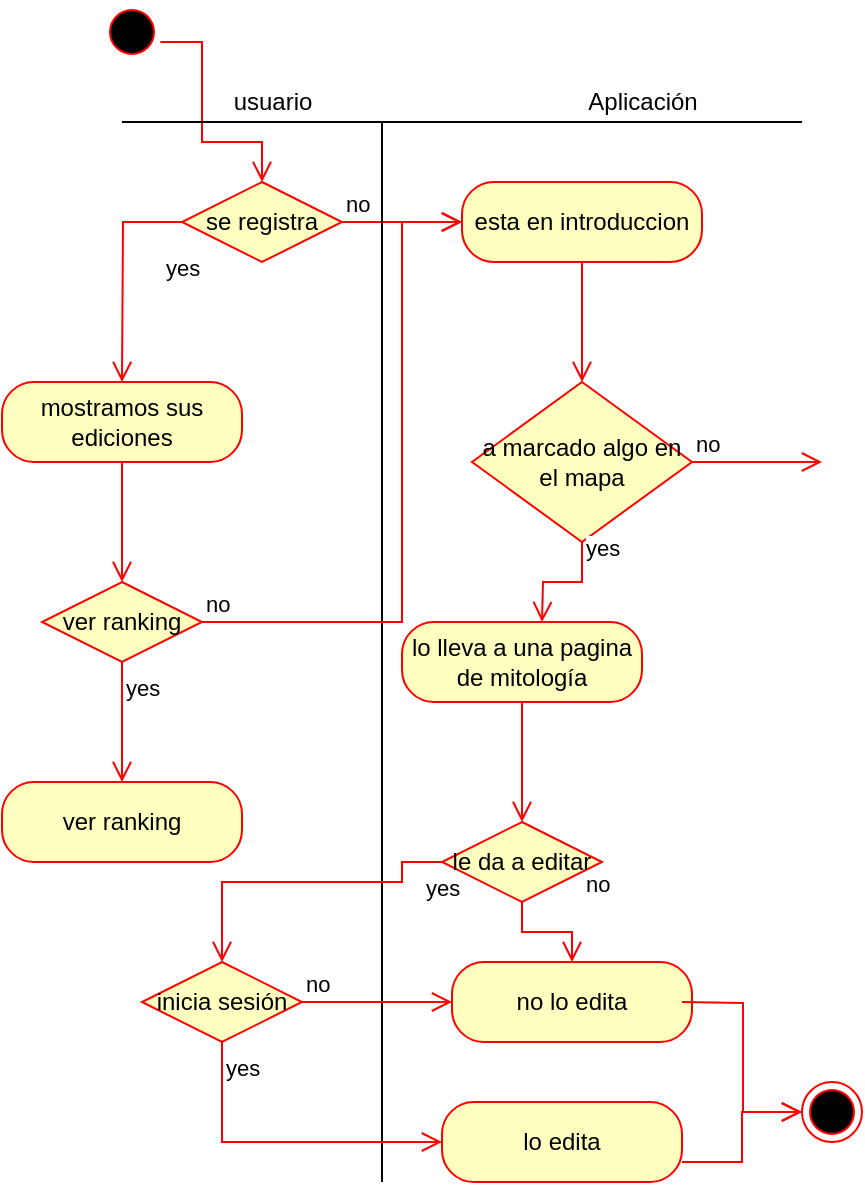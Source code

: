<mxfile version="17.1.5" type="device" pages="2"><diagram id="wbId71TJHkXy5BL8Yct3" name="Page-1"><mxGraphModel dx="727" dy="813" grid="1" gridSize="10" guides="1" tooltips="1" connect="1" arrows="1" fold="1" page="0" pageScale="1" pageWidth="827" pageHeight="1169" math="0" shadow="0"><root><mxCell id="0"/><mxCell id="1" parent="0"/><mxCell id="t4r9LV8QYpvr016kHwsW-1" value="" style="ellipse;html=1;shape=startState;fillColor=#000000;strokeColor=#ff0000;" vertex="1" parent="1"><mxGeometry x="350" y="50" width="30" height="30" as="geometry"/></mxCell><mxCell id="t4r9LV8QYpvr016kHwsW-2" value="" style="edgeStyle=orthogonalEdgeStyle;html=1;verticalAlign=bottom;endArrow=open;endSize=8;strokeColor=#ff0000;rounded=0;" edge="1" source="t4r9LV8QYpvr016kHwsW-1" parent="1"><mxGeometry relative="1" as="geometry"><mxPoint x="430" y="140" as="targetPoint"/><Array as="points"><mxPoint x="400" y="70"/><mxPoint x="400" y="120"/><mxPoint x="430" y="120"/></Array></mxGeometry></mxCell><mxCell id="t4r9LV8QYpvr016kHwsW-3" value="" style="line;strokeWidth=1;fillColor=none;align=left;verticalAlign=middle;spacingTop=-1;spacingLeft=3;spacingRight=3;rotatable=0;labelPosition=right;points=[];portConstraint=eastwest;" vertex="1" parent="1"><mxGeometry x="360" y="100" width="340" height="20" as="geometry"/></mxCell><mxCell id="t4r9LV8QYpvr016kHwsW-4" value="usuario" style="text;html=1;align=center;verticalAlign=middle;resizable=0;points=[];autosize=1;strokeColor=none;fillColor=none;" vertex="1" parent="1"><mxGeometry x="410" y="90" width="50" height="20" as="geometry"/></mxCell><mxCell id="t4r9LV8QYpvr016kHwsW-7" value="se registra" style="rhombus;whiteSpace=wrap;html=1;fillColor=#ffffc0;strokeColor=#ff0000;" vertex="1" parent="1"><mxGeometry x="390" y="140" width="80" height="40" as="geometry"/></mxCell><mxCell id="t4r9LV8QYpvr016kHwsW-8" value="no" style="edgeStyle=orthogonalEdgeStyle;html=1;align=left;verticalAlign=bottom;endArrow=open;endSize=8;strokeColor=#ff0000;rounded=0;" edge="1" source="t4r9LV8QYpvr016kHwsW-7" parent="1"><mxGeometry x="-1" relative="1" as="geometry"><mxPoint x="530" y="160" as="targetPoint"/></mxGeometry></mxCell><mxCell id="t4r9LV8QYpvr016kHwsW-9" value="yes" style="edgeStyle=orthogonalEdgeStyle;html=1;align=left;verticalAlign=top;endArrow=open;endSize=8;strokeColor=#ff0000;rounded=0;" edge="1" source="t4r9LV8QYpvr016kHwsW-7" parent="1"><mxGeometry x="-0.818" y="10" relative="1" as="geometry"><mxPoint x="360" y="240" as="targetPoint"/><mxPoint as="offset"/></mxGeometry></mxCell><mxCell id="t4r9LV8QYpvr016kHwsW-10" value="" style="html=1;verticalAlign=bottom;labelBackgroundColor=none;endArrow=none;endFill=0;endSize=6;align=left;rounded=0;" edge="1" parent="1"><mxGeometry x="-1" y="57" relative="1" as="geometry"><mxPoint x="490" y="110" as="sourcePoint"/><mxPoint x="490" y="640" as="targetPoint"/><mxPoint x="-17" y="-40" as="offset"/></mxGeometry></mxCell><mxCell id="t4r9LV8QYpvr016kHwsW-11" value="esta en introduccion" style="rounded=1;whiteSpace=wrap;html=1;arcSize=40;fontColor=#000000;fillColor=#ffffc0;strokeColor=#ff0000;" vertex="1" parent="1"><mxGeometry x="530" y="140" width="120" height="40" as="geometry"/></mxCell><mxCell id="t4r9LV8QYpvr016kHwsW-12" value="" style="edgeStyle=orthogonalEdgeStyle;html=1;verticalAlign=bottom;endArrow=open;endSize=8;strokeColor=#ff0000;rounded=0;" edge="1" source="t4r9LV8QYpvr016kHwsW-11" parent="1"><mxGeometry relative="1" as="geometry"><mxPoint x="590" y="240" as="targetPoint"/></mxGeometry></mxCell><mxCell id="t4r9LV8QYpvr016kHwsW-13" value="mostramos sus ediciones" style="rounded=1;whiteSpace=wrap;html=1;arcSize=40;fontColor=#000000;fillColor=#ffffc0;strokeColor=#ff0000;" vertex="1" parent="1"><mxGeometry x="300" y="240" width="120" height="40" as="geometry"/></mxCell><mxCell id="t4r9LV8QYpvr016kHwsW-14" value="" style="edgeStyle=orthogonalEdgeStyle;html=1;verticalAlign=bottom;endArrow=open;endSize=8;strokeColor=#ff0000;rounded=0;" edge="1" source="t4r9LV8QYpvr016kHwsW-13" parent="1"><mxGeometry relative="1" as="geometry"><mxPoint x="360" y="340" as="targetPoint"/></mxGeometry></mxCell><mxCell id="OZpIpC0uwN7xOrW1zRl4-2" value="ver ranking" style="rhombus;whiteSpace=wrap;html=1;fillColor=#ffffc0;strokeColor=#ff0000;" vertex="1" parent="1"><mxGeometry x="320" y="340" width="80" height="40" as="geometry"/></mxCell><mxCell id="OZpIpC0uwN7xOrW1zRl4-3" value="no" style="edgeStyle=orthogonalEdgeStyle;html=1;align=left;verticalAlign=bottom;endArrow=open;endSize=8;strokeColor=#ff0000;rounded=0;entryX=0;entryY=0.5;entryDx=0;entryDy=0;" edge="1" source="OZpIpC0uwN7xOrW1zRl4-2" parent="1" target="t4r9LV8QYpvr016kHwsW-11"><mxGeometry x="-1" relative="1" as="geometry"><mxPoint x="510" y="360" as="targetPoint"/><Array as="points"><mxPoint x="500" y="360"/><mxPoint x="500" y="160"/></Array></mxGeometry></mxCell><mxCell id="OZpIpC0uwN7xOrW1zRl4-4" value="yes" style="edgeStyle=orthogonalEdgeStyle;html=1;align=left;verticalAlign=top;endArrow=open;endSize=8;strokeColor=#ff0000;rounded=0;" edge="1" source="OZpIpC0uwN7xOrW1zRl4-2" parent="1"><mxGeometry x="-1" relative="1" as="geometry"><mxPoint x="360" y="440" as="targetPoint"/></mxGeometry></mxCell><mxCell id="OZpIpC0uwN7xOrW1zRl4-5" value="ver ranking" style="rounded=1;whiteSpace=wrap;html=1;arcSize=40;fontColor=#000000;fillColor=#ffffc0;strokeColor=#ff0000;" vertex="1" parent="1"><mxGeometry x="300" y="440" width="120" height="40" as="geometry"/></mxCell><mxCell id="ADMfw-3YQ_rHVKh9XW8s-2" value="Aplicación" style="text;html=1;align=center;verticalAlign=middle;resizable=0;points=[];autosize=1;strokeColor=none;fillColor=none;" vertex="1" parent="1"><mxGeometry x="585" y="90" width="70" height="20" as="geometry"/></mxCell><mxCell id="ADMfw-3YQ_rHVKh9XW8s-7" value="a marcado algo en el mapa" style="rhombus;whiteSpace=wrap;html=1;fillColor=#ffffc0;strokeColor=#ff0000;" vertex="1" parent="1"><mxGeometry x="535" y="240" width="110" height="80" as="geometry"/></mxCell><mxCell id="ADMfw-3YQ_rHVKh9XW8s-8" value="no" style="edgeStyle=orthogonalEdgeStyle;html=1;align=left;verticalAlign=bottom;endArrow=open;endSize=8;strokeColor=#ff0000;rounded=0;" edge="1" source="ADMfw-3YQ_rHVKh9XW8s-7" parent="1"><mxGeometry x="-1" relative="1" as="geometry"><mxPoint x="710" y="280" as="targetPoint"/></mxGeometry></mxCell><mxCell id="ADMfw-3YQ_rHVKh9XW8s-9" value="yes" style="edgeStyle=orthogonalEdgeStyle;html=1;align=left;verticalAlign=top;endArrow=open;endSize=8;strokeColor=#ff0000;rounded=0;" edge="1" source="ADMfw-3YQ_rHVKh9XW8s-7" parent="1"><mxGeometry x="-1" y="-10" relative="1" as="geometry"><mxPoint x="570" y="360" as="targetPoint"/><mxPoint x="10" y="-10" as="offset"/></mxGeometry></mxCell><mxCell id="ADMfw-3YQ_rHVKh9XW8s-10" value="lo lleva a una pagina de mitología" style="rounded=1;whiteSpace=wrap;html=1;arcSize=40;fontColor=#000000;fillColor=#ffffc0;strokeColor=#ff0000;" vertex="1" parent="1"><mxGeometry x="500" y="360" width="120" height="40" as="geometry"/></mxCell><mxCell id="ADMfw-3YQ_rHVKh9XW8s-11" value="" style="edgeStyle=orthogonalEdgeStyle;html=1;verticalAlign=bottom;endArrow=open;endSize=8;strokeColor=#ff0000;rounded=0;" edge="1" source="ADMfw-3YQ_rHVKh9XW8s-10" parent="1"><mxGeometry relative="1" as="geometry"><mxPoint x="560" y="460" as="targetPoint"/></mxGeometry></mxCell><mxCell id="ADMfw-3YQ_rHVKh9XW8s-12" value="le da a editar" style="rhombus;whiteSpace=wrap;html=1;fillColor=#ffffc0;strokeColor=#ff0000;" vertex="1" parent="1"><mxGeometry x="520" y="460" width="80" height="40" as="geometry"/></mxCell><mxCell id="ADMfw-3YQ_rHVKh9XW8s-13" value="no" style="edgeStyle=orthogonalEdgeStyle;html=1;align=left;verticalAlign=bottom;endArrow=open;endSize=8;strokeColor=#ff0000;rounded=0;" edge="1" source="ADMfw-3YQ_rHVKh9XW8s-12" parent="1" target="ADMfw-3YQ_rHVKh9XW8s-19"><mxGeometry x="0.455" y="16" relative="1" as="geometry"><mxPoint x="700" y="480" as="targetPoint"/><mxPoint x="-11" y="-15" as="offset"/></mxGeometry></mxCell><mxCell id="ADMfw-3YQ_rHVKh9XW8s-14" value="yes" style="edgeStyle=orthogonalEdgeStyle;html=1;align=left;verticalAlign=top;endArrow=open;endSize=8;strokeColor=#ff0000;rounded=0;entryX=0.5;entryY=0;entryDx=0;entryDy=0;" edge="1" parent="1" target="ADMfw-3YQ_rHVKh9XW8s-15"><mxGeometry x="-0.875" relative="1" as="geometry"><mxPoint x="460" y="525" as="targetPoint"/><mxPoint x="520" y="480" as="sourcePoint"/><Array as="points"><mxPoint x="500" y="480"/><mxPoint x="500" y="490"/><mxPoint x="410" y="490"/></Array><mxPoint as="offset"/></mxGeometry></mxCell><mxCell id="ADMfw-3YQ_rHVKh9XW8s-15" value="inicia sesión" style="rhombus;whiteSpace=wrap;html=1;fillColor=#ffffc0;strokeColor=#ff0000;" vertex="1" parent="1"><mxGeometry x="370" y="530" width="80" height="40" as="geometry"/></mxCell><mxCell id="ADMfw-3YQ_rHVKh9XW8s-16" value="no" style="edgeStyle=orthogonalEdgeStyle;html=1;align=left;verticalAlign=bottom;endArrow=open;endSize=8;strokeColor=#ff0000;rounded=0;entryX=0;entryY=0.5;entryDx=0;entryDy=0;" edge="1" source="ADMfw-3YQ_rHVKh9XW8s-15" parent="1" target="ADMfw-3YQ_rHVKh9XW8s-19"><mxGeometry x="-1" relative="1" as="geometry"><mxPoint x="550" y="550" as="targetPoint"/></mxGeometry></mxCell><mxCell id="ADMfw-3YQ_rHVKh9XW8s-17" value="yes" style="edgeStyle=orthogonalEdgeStyle;html=1;align=left;verticalAlign=top;endArrow=open;endSize=8;strokeColor=#ff0000;rounded=0;" edge="1" source="ADMfw-3YQ_rHVKh9XW8s-15" parent="1" target="ADMfw-3YQ_rHVKh9XW8s-18"><mxGeometry x="-1" relative="1" as="geometry"><mxPoint x="520" y="630" as="targetPoint"/><Array as="points"><mxPoint x="410" y="620"/><mxPoint x="410" y="620"/></Array></mxGeometry></mxCell><mxCell id="ADMfw-3YQ_rHVKh9XW8s-18" value="lo edita" style="rounded=1;whiteSpace=wrap;html=1;arcSize=40;fontColor=#000000;fillColor=#ffffc0;strokeColor=#ff0000;" vertex="1" parent="1"><mxGeometry x="520" y="600" width="120" height="40" as="geometry"/></mxCell><mxCell id="ADMfw-3YQ_rHVKh9XW8s-19" value="no lo edita" style="rounded=1;whiteSpace=wrap;html=1;arcSize=40;fontColor=#000000;fillColor=#ffffc0;strokeColor=#ff0000;" vertex="1" parent="1"><mxGeometry x="525" y="530" width="120" height="40" as="geometry"/></mxCell><mxCell id="dzr-xeFM6CrZ0_vRIyVH-1" value="" style="ellipse;html=1;shape=endState;fillColor=#000000;strokeColor=#ff0000;" vertex="1" parent="1"><mxGeometry x="700" y="590" width="30" height="30" as="geometry"/></mxCell><mxCell id="dzr-xeFM6CrZ0_vRIyVH-3" value="" style="edgeStyle=orthogonalEdgeStyle;html=1;align=left;verticalAlign=bottom;endArrow=open;endSize=8;strokeColor=#ff0000;rounded=0;entryX=0;entryY=0.5;entryDx=0;entryDy=0;" edge="1" parent="1" target="dzr-xeFM6CrZ0_vRIyVH-1"><mxGeometry x="-0.091" y="18" relative="1" as="geometry"><mxPoint x="665" y="580" as="targetPoint"/><mxPoint x="640" y="550" as="sourcePoint"/><mxPoint x="-3" y="-10" as="offset"/></mxGeometry></mxCell><mxCell id="dzr-xeFM6CrZ0_vRIyVH-4" value="" style="edgeStyle=orthogonalEdgeStyle;html=1;align=left;verticalAlign=bottom;endArrow=open;endSize=8;strokeColor=#ff0000;rounded=0;exitX=1;exitY=0.75;exitDx=0;exitDy=0;entryX=0;entryY=0.5;entryDx=0;entryDy=0;" edge="1" parent="1" source="ADMfw-3YQ_rHVKh9XW8s-18" target="dzr-xeFM6CrZ0_vRIyVH-1"><mxGeometry x="0.294" y="45" relative="1" as="geometry"><mxPoint x="605" y="550" as="targetPoint"/><mxPoint x="580" y="520" as="sourcePoint"/><mxPoint as="offset"/></mxGeometry></mxCell></root></mxGraphModel></diagram><diagram id="eCb-BBg0t3y2idpukEO3" name="Page-2"><mxGraphModel dx="999" dy="669" grid="1" gridSize="10" guides="1" tooltips="1" connect="1" arrows="1" fold="1" page="0" pageScale="1" pageWidth="827" pageHeight="1169" math="0" shadow="0"><root><mxCell id="NZHVVQzQK2i9SEjl4dOq-0"/><mxCell id="NZHVVQzQK2i9SEjl4dOq-1" parent="NZHVVQzQK2i9SEjl4dOq-0"/><mxCell id="ntlk-aSN51pVLYyA-2Ll-0" value="Usuario" style="whiteSpace=wrap;html=1;align=center;" vertex="1" parent="NZHVVQzQK2i9SEjl4dOq-1"><mxGeometry x="160" y="130" width="100" height="40" as="geometry"/></mxCell><mxCell id="ntlk-aSN51pVLYyA-2Ll-1" value="edicion" style="whiteSpace=wrap;html=1;align=center;" vertex="1" parent="NZHVVQzQK2i9SEjl4dOq-1"><mxGeometry x="480" y="130" width="100" height="40" as="geometry"/></mxCell><mxCell id="ntlk-aSN51pVLYyA-2Ll-2" value="Contraseña" style="ellipse;whiteSpace=wrap;html=1;align=center;" vertex="1" parent="NZHVVQzQK2i9SEjl4dOq-1"><mxGeometry x="-10" y="130" width="100" height="40" as="geometry"/></mxCell><mxCell id="ntlk-aSN51pVLYyA-2Ll-4" value="identificador" style="ellipse;whiteSpace=wrap;html=1;align=center;fontStyle=4;" vertex="1" parent="NZHVVQzQK2i9SEjl4dOq-1"><mxGeometry y="70" width="100" height="40" as="geometry"/></mxCell><mxCell id="ntlk-aSN51pVLYyA-2Ll-5" value="Edad" style="ellipse;whiteSpace=wrap;html=1;align=center;" vertex="1" parent="NZHVVQzQK2i9SEjl4dOq-1"><mxGeometry x="-10" y="190" width="100" height="40" as="geometry"/></mxCell><mxCell id="ntlk-aSN51pVLYyA-2Ll-7" value="realiza" style="shape=rhombus;perimeter=rhombusPerimeter;whiteSpace=wrap;html=1;align=center;" vertex="1" parent="NZHVVQzQK2i9SEjl4dOq-1"><mxGeometry x="310" y="120" width="120" height="60" as="geometry"/></mxCell><mxCell id="ntlk-aSN51pVLYyA-2Ll-10" value="" style="endArrow=none;html=1;rounded=0;exitX=1;exitY=0.5;exitDx=0;exitDy=0;entryX=0;entryY=0.5;entryDx=0;entryDy=0;" edge="1" parent="NZHVVQzQK2i9SEjl4dOq-1" source="ntlk-aSN51pVLYyA-2Ll-5" target="ntlk-aSN51pVLYyA-2Ll-0"><mxGeometry relative="1" as="geometry"><mxPoint x="110" y="240" as="sourcePoint"/><mxPoint x="270" y="240" as="targetPoint"/><Array as="points"><mxPoint x="120" y="210"/><mxPoint x="120" y="150"/></Array></mxGeometry></mxCell><mxCell id="ntlk-aSN51pVLYyA-2Ll-11" value="" style="endArrow=none;html=1;rounded=0;exitX=1;exitY=0.5;exitDx=0;exitDy=0;entryX=0;entryY=0.5;entryDx=0;entryDy=0;" edge="1" parent="NZHVVQzQK2i9SEjl4dOq-1" source="ntlk-aSN51pVLYyA-2Ll-2" target="ntlk-aSN51pVLYyA-2Ll-0"><mxGeometry relative="1" as="geometry"><mxPoint x="130" y="190" as="sourcePoint"/><mxPoint x="290" y="190" as="targetPoint"/></mxGeometry></mxCell><mxCell id="ntlk-aSN51pVLYyA-2Ll-12" value="" style="endArrow=none;html=1;rounded=0;entryX=0;entryY=0.5;entryDx=0;entryDy=0;exitX=1;exitY=0.5;exitDx=0;exitDy=0;" edge="1" parent="NZHVVQzQK2i9SEjl4dOq-1" source="ntlk-aSN51pVLYyA-2Ll-4" target="ntlk-aSN51pVLYyA-2Ll-0"><mxGeometry relative="1" as="geometry"><mxPoint x="110" y="99" as="sourcePoint"/><mxPoint x="270" y="99" as="targetPoint"/><Array as="points"><mxPoint x="120" y="90"/><mxPoint x="120" y="150"/></Array></mxGeometry></mxCell><mxCell id="ntlk-aSN51pVLYyA-2Ll-13" value="" style="endArrow=none;html=1;rounded=0;exitX=1;exitY=0.5;exitDx=0;exitDy=0;entryX=0;entryY=0.5;entryDx=0;entryDy=0;" edge="1" parent="NZHVVQzQK2i9SEjl4dOq-1" source="ntlk-aSN51pVLYyA-2Ll-0" target="ntlk-aSN51pVLYyA-2Ll-7"><mxGeometry relative="1" as="geometry"><mxPoint x="290" y="160" as="sourcePoint"/><mxPoint x="450" y="160" as="targetPoint"/></mxGeometry></mxCell><mxCell id="ntlk-aSN51pVLYyA-2Ll-18" value="" style="endArrow=none;html=1;rounded=0;entryX=0.5;entryY=0;entryDx=0;entryDy=0;exitX=0.5;exitY=1;exitDx=0;exitDy=0;" edge="1" parent="NZHVVQzQK2i9SEjl4dOq-1" source="ntlk-aSN51pVLYyA-2Ll-1"><mxGeometry relative="1" as="geometry"><mxPoint x="430" y="150" as="sourcePoint"/><mxPoint x="530.0" y="200" as="targetPoint"/><Array as="points"/></mxGeometry></mxCell><mxCell id="ntlk-aSN51pVLYyA-2Ll-19" value="" style="endArrow=none;html=1;rounded=0;entryX=0;entryY=0.5;entryDx=0;entryDy=0;exitX=1;exitY=0.5;exitDx=0;exitDy=0;" edge="1" parent="NZHVVQzQK2i9SEjl4dOq-1" source="ntlk-aSN51pVLYyA-2Ll-7" target="ntlk-aSN51pVLYyA-2Ll-1"><mxGeometry relative="1" as="geometry"><mxPoint x="290" y="160" as="sourcePoint"/><mxPoint x="450" y="160" as="targetPoint"/></mxGeometry></mxCell><mxCell id="ntlk-aSN51pVLYyA-2Ll-20" value="" style="endArrow=none;html=1;rounded=0;entryX=0.5;entryY=1;entryDx=0;entryDy=0;exitX=0.5;exitY=0;exitDx=0;exitDy=0;" edge="1" parent="NZHVVQzQK2i9SEjl4dOq-1" source="ntlk-aSN51pVLYyA-2Ll-1"><mxGeometry relative="1" as="geometry"><mxPoint x="440" y="140" as="sourcePoint"/><mxPoint x="530.0" y="100" as="targetPoint"/><Array as="points"/></mxGeometry></mxCell><mxCell id="ntlk-aSN51pVLYyA-2Ll-21" value="0:N" style="text;html=1;align=center;verticalAlign=middle;resizable=0;points=[];autosize=1;strokeColor=none;fillColor=none;" vertex="1" parent="NZHVVQzQK2i9SEjl4dOq-1"><mxGeometry x="280" y="130" width="30" height="20" as="geometry"/></mxCell><mxCell id="q7vExWP6ujPKI7ZnGv4V-0" value="Cantidad" style="ellipse;whiteSpace=wrap;html=1;align=center;" vertex="1" parent="NZHVVQzQK2i9SEjl4dOq-1"><mxGeometry x="480" y="200" width="100" height="40" as="geometry"/></mxCell><mxCell id="q7vExWP6ujPKI7ZnGv4V-2" value="Fuentes" style="ellipse;whiteSpace=wrap;html=1;align=center;fontStyle=4;" vertex="1" parent="NZHVVQzQK2i9SEjl4dOq-1"><mxGeometry x="480" y="70" width="100" height="40" as="geometry"/></mxCell></root></mxGraphModel></diagram></mxfile>